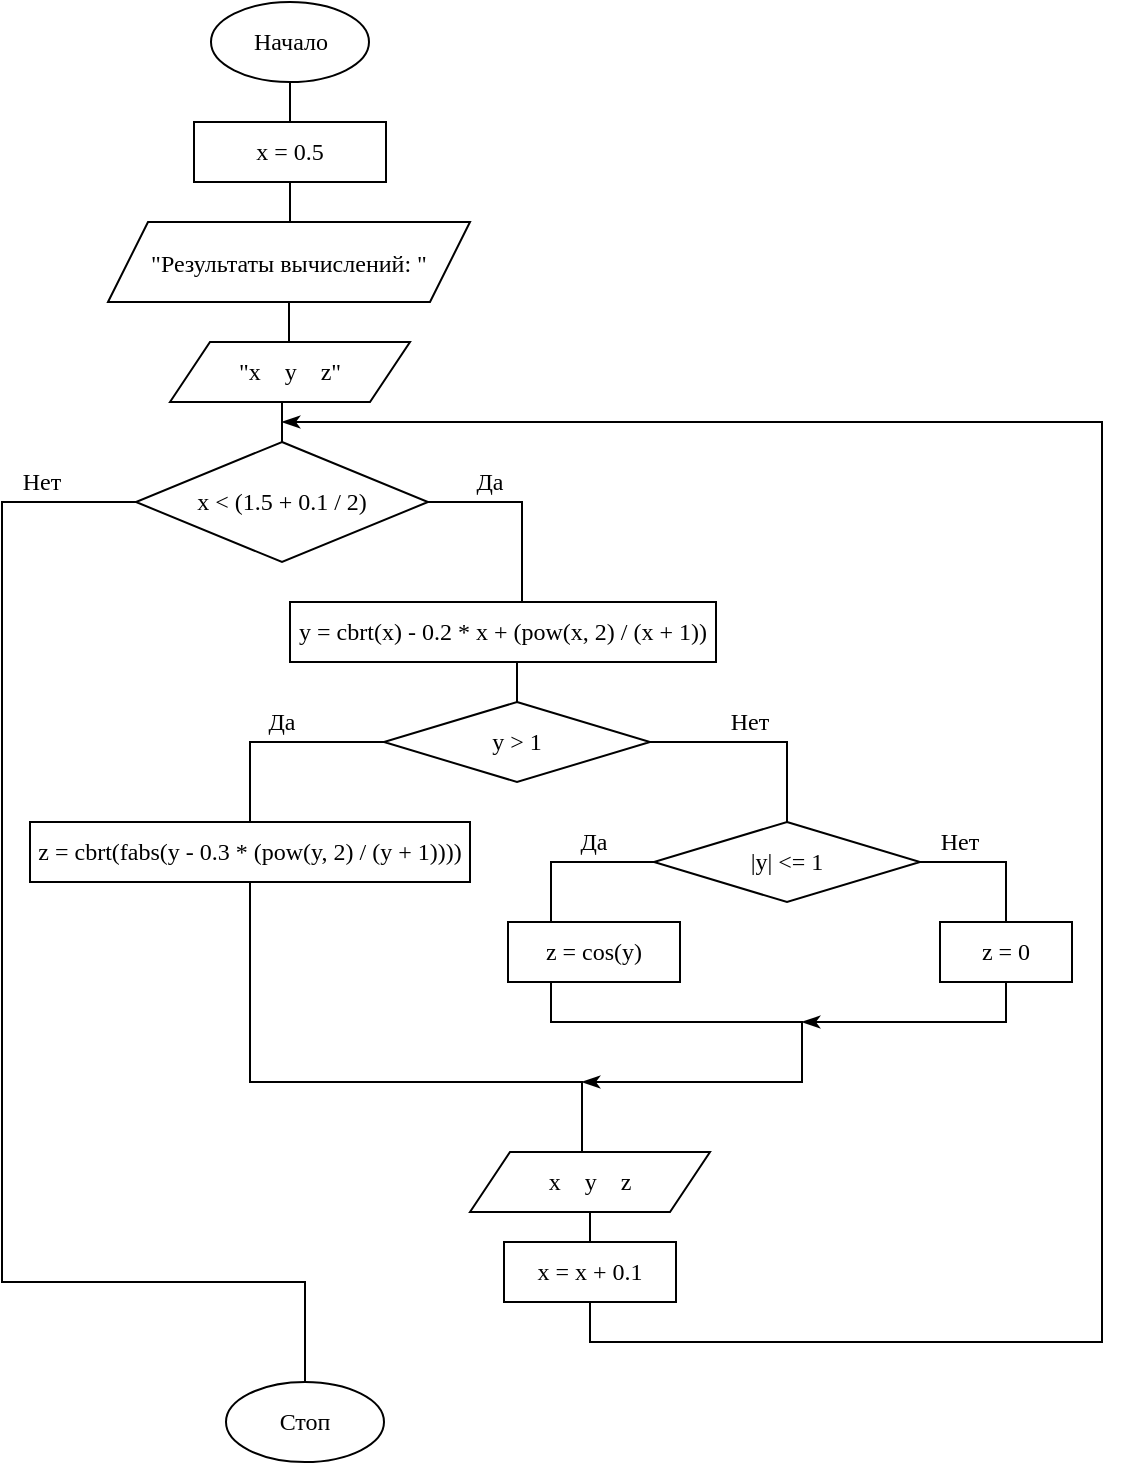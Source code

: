 <mxfile version="20.7.4" type="github">
  <diagram id="C5RBs43oDa-KdzZeNtuy" name="Page-1">
    <mxGraphModel dx="1050" dy="541" grid="1" gridSize="10" guides="1" tooltips="1" connect="1" arrows="1" fold="1" page="1" pageScale="1" pageWidth="827" pageHeight="1169" math="0" shadow="0">
      <root>
        <mxCell id="WIyWlLk6GJQsqaUBKTNV-0" />
        <mxCell id="WIyWlLk6GJQsqaUBKTNV-1" parent="WIyWlLk6GJQsqaUBKTNV-0" />
        <mxCell id="H_IonGy6lu5l5pVGf9lK-6" value="" style="edgeStyle=orthogonalEdgeStyle;rounded=0;orthogonalLoop=1;jettySize=auto;html=1;fontFamily=Times New Roman;fontSize=12;endArrow=none;endFill=0;" edge="1" parent="WIyWlLk6GJQsqaUBKTNV-1" source="H_IonGy6lu5l5pVGf9lK-0" target="H_IonGy6lu5l5pVGf9lK-5">
          <mxGeometry relative="1" as="geometry" />
        </mxCell>
        <mxCell id="H_IonGy6lu5l5pVGf9lK-0" value="&lt;font style=&quot;font-size: 12px;&quot; face=&quot;Times New Roman&quot;&gt;Начало&lt;/font&gt;" style="ellipse;whiteSpace=wrap;html=1;" vertex="1" parent="WIyWlLk6GJQsqaUBKTNV-1">
          <mxGeometry x="144.5" y="10" width="79" height="40" as="geometry" />
        </mxCell>
        <mxCell id="H_IonGy6lu5l5pVGf9lK-13" value="" style="edgeStyle=orthogonalEdgeStyle;rounded=0;orthogonalLoop=1;jettySize=auto;html=1;fontFamily=Times New Roman;fontSize=12;endArrow=none;endFill=0;" edge="1" parent="WIyWlLk6GJQsqaUBKTNV-1" source="H_IonGy6lu5l5pVGf9lK-1" target="H_IonGy6lu5l5pVGf9lK-12">
          <mxGeometry relative="1" as="geometry" />
        </mxCell>
        <mxCell id="H_IonGy6lu5l5pVGf9lK-1" value="&lt;font style=&quot;font-size: 12px;&quot;&gt;&quot;Результаты вычислений: &quot;&lt;/font&gt;" style="shape=parallelogram;perimeter=parallelogramPerimeter;whiteSpace=wrap;html=1;fixedSize=1;fontFamily=Times New Roman;fontSize=13;" vertex="1" parent="WIyWlLk6GJQsqaUBKTNV-1">
          <mxGeometry x="93" y="120" width="181" height="40" as="geometry" />
        </mxCell>
        <mxCell id="H_IonGy6lu5l5pVGf9lK-11" value="" style="edgeStyle=orthogonalEdgeStyle;rounded=0;orthogonalLoop=1;jettySize=auto;html=1;fontFamily=Times New Roman;fontSize=12;endArrow=none;endFill=0;" edge="1" parent="WIyWlLk6GJQsqaUBKTNV-1" source="H_IonGy6lu5l5pVGf9lK-5" target="H_IonGy6lu5l5pVGf9lK-1">
          <mxGeometry relative="1" as="geometry">
            <Array as="points">
              <mxPoint x="183" y="120" />
              <mxPoint x="183" y="120" />
            </Array>
          </mxGeometry>
        </mxCell>
        <mxCell id="H_IonGy6lu5l5pVGf9lK-5" value="x = 0.5" style="rounded=0;whiteSpace=wrap;html=1;fontFamily=Times New Roman;fontSize=12;" vertex="1" parent="WIyWlLk6GJQsqaUBKTNV-1">
          <mxGeometry x="136" y="70" width="96" height="30" as="geometry" />
        </mxCell>
        <mxCell id="H_IonGy6lu5l5pVGf9lK-12" value="&quot;x&amp;nbsp; &amp;nbsp; y&amp;nbsp; &amp;nbsp; z&quot;" style="shape=parallelogram;perimeter=parallelogramPerimeter;whiteSpace=wrap;html=1;fixedSize=1;fontFamily=Times New Roman;fontSize=12;" vertex="1" parent="WIyWlLk6GJQsqaUBKTNV-1">
          <mxGeometry x="124" y="180" width="120" height="30" as="geometry" />
        </mxCell>
        <mxCell id="H_IonGy6lu5l5pVGf9lK-24" style="edgeStyle=orthogonalEdgeStyle;rounded=0;orthogonalLoop=1;jettySize=auto;html=1;exitX=1;exitY=0.5;exitDx=0;exitDy=0;fontFamily=Times New Roman;fontSize=12;endArrow=none;endFill=0;entryX=0.5;entryY=0;entryDx=0;entryDy=0;" edge="1" parent="WIyWlLk6GJQsqaUBKTNV-1" source="H_IonGy6lu5l5pVGf9lK-16" target="H_IonGy6lu5l5pVGf9lK-29">
          <mxGeometry relative="1" as="geometry">
            <mxPoint x="320" y="290" as="targetPoint" />
            <Array as="points">
              <mxPoint x="300" y="260" />
              <mxPoint x="300" y="310" />
            </Array>
          </mxGeometry>
        </mxCell>
        <mxCell id="H_IonGy6lu5l5pVGf9lK-26" style="edgeStyle=orthogonalEdgeStyle;rounded=0;orthogonalLoop=1;jettySize=auto;html=1;exitX=0;exitY=0.5;exitDx=0;exitDy=0;fontFamily=Times New Roman;fontSize=12;endArrow=none;endFill=0;entryX=0.5;entryY=0;entryDx=0;entryDy=0;" edge="1" parent="WIyWlLk6GJQsqaUBKTNV-1" source="H_IonGy6lu5l5pVGf9lK-16" target="H_IonGy6lu5l5pVGf9lK-71">
          <mxGeometry relative="1" as="geometry">
            <mxPoint x="40" y="690" as="targetPoint" />
            <Array as="points">
              <mxPoint x="40" y="260" />
              <mxPoint x="40" y="650" />
              <mxPoint x="191" y="650" />
            </Array>
          </mxGeometry>
        </mxCell>
        <mxCell id="H_IonGy6lu5l5pVGf9lK-70" value="" style="edgeStyle=orthogonalEdgeStyle;rounded=0;orthogonalLoop=1;jettySize=auto;html=1;fontFamily=Times New Roman;fontSize=12;endArrow=none;endFill=0;" edge="1" parent="WIyWlLk6GJQsqaUBKTNV-1" source="H_IonGy6lu5l5pVGf9lK-16" target="H_IonGy6lu5l5pVGf9lK-12">
          <mxGeometry relative="1" as="geometry">
            <Array as="points">
              <mxPoint x="180" y="220" />
              <mxPoint x="180" y="220" />
            </Array>
          </mxGeometry>
        </mxCell>
        <mxCell id="H_IonGy6lu5l5pVGf9lK-16" value="x &amp;lt; (1.5 + 0.1 / 2)" style="rhombus;whiteSpace=wrap;html=1;fontFamily=Times New Roman;fontSize=12;" vertex="1" parent="WIyWlLk6GJQsqaUBKTNV-1">
          <mxGeometry x="107" y="230" width="146" height="60" as="geometry" />
        </mxCell>
        <mxCell id="H_IonGy6lu5l5pVGf9lK-27" value="Да" style="rounded=0;whiteSpace=wrap;html=1;fontFamily=Times New Roman;fontSize=12;fillColor=none;strokeColor=none;" vertex="1" parent="WIyWlLk6GJQsqaUBKTNV-1">
          <mxGeometry x="264" y="240" width="40" height="20" as="geometry" />
        </mxCell>
        <mxCell id="H_IonGy6lu5l5pVGf9lK-28" value="Нет" style="rounded=0;whiteSpace=wrap;html=1;fontFamily=Times New Roman;fontSize=12;strokeColor=none;fillColor=none;" vertex="1" parent="WIyWlLk6GJQsqaUBKTNV-1">
          <mxGeometry x="40" y="240" width="40" height="20" as="geometry" />
        </mxCell>
        <mxCell id="H_IonGy6lu5l5pVGf9lK-33" style="edgeStyle=orthogonalEdgeStyle;rounded=0;orthogonalLoop=1;jettySize=auto;html=1;exitX=0.5;exitY=1;exitDx=0;exitDy=0;entryX=0.5;entryY=0;entryDx=0;entryDy=0;fontFamily=Times New Roman;fontSize=12;endArrow=none;endFill=0;" edge="1" parent="WIyWlLk6GJQsqaUBKTNV-1" source="H_IonGy6lu5l5pVGf9lK-29" target="H_IonGy6lu5l5pVGf9lK-32">
          <mxGeometry relative="1" as="geometry" />
        </mxCell>
        <mxCell id="H_IonGy6lu5l5pVGf9lK-29" value="y = cbrt(x) - 0.2 * x + (pow(x, 2) / (x + 1))" style="rounded=0;whiteSpace=wrap;html=1;fontFamily=Times New Roman;fontSize=12;" vertex="1" parent="WIyWlLk6GJQsqaUBKTNV-1">
          <mxGeometry x="184" y="310" width="213" height="30" as="geometry" />
        </mxCell>
        <mxCell id="H_IonGy6lu5l5pVGf9lK-35" style="edgeStyle=orthogonalEdgeStyle;rounded=0;orthogonalLoop=1;jettySize=auto;html=1;exitX=1;exitY=0.5;exitDx=0;exitDy=0;fontFamily=Times New Roman;fontSize=12;endArrow=none;endFill=0;entryX=0.5;entryY=0;entryDx=0;entryDy=0;" edge="1" parent="WIyWlLk6GJQsqaUBKTNV-1" source="H_IonGy6lu5l5pVGf9lK-32" target="H_IonGy6lu5l5pVGf9lK-44">
          <mxGeometry relative="1" as="geometry">
            <mxPoint x="484.483" y="440.005" as="targetPoint" />
          </mxGeometry>
        </mxCell>
        <mxCell id="H_IonGy6lu5l5pVGf9lK-37" style="edgeStyle=orthogonalEdgeStyle;rounded=0;orthogonalLoop=1;jettySize=auto;html=1;exitX=0;exitY=0.5;exitDx=0;exitDy=0;fontFamily=Times New Roman;fontSize=12;endArrow=none;endFill=0;entryX=0.5;entryY=0;entryDx=0;entryDy=0;" edge="1" parent="WIyWlLk6GJQsqaUBKTNV-1" source="H_IonGy6lu5l5pVGf9lK-32" target="H_IonGy6lu5l5pVGf9lK-43">
          <mxGeometry relative="1" as="geometry">
            <mxPoint x="184.483" y="420.005" as="targetPoint" />
            <Array as="points">
              <mxPoint x="164" y="380" />
            </Array>
          </mxGeometry>
        </mxCell>
        <mxCell id="H_IonGy6lu5l5pVGf9lK-32" value="y &amp;gt; 1" style="rhombus;whiteSpace=wrap;html=1;fontFamily=Times New Roman;fontSize=12;" vertex="1" parent="WIyWlLk6GJQsqaUBKTNV-1">
          <mxGeometry x="231" y="360" width="133" height="40" as="geometry" />
        </mxCell>
        <mxCell id="H_IonGy6lu5l5pVGf9lK-38" value="Да" style="rounded=0;whiteSpace=wrap;html=1;fontFamily=Times New Roman;fontSize=12;fillColor=none;strokeColor=none;" vertex="1" parent="WIyWlLk6GJQsqaUBKTNV-1">
          <mxGeometry x="160" y="360" width="40" height="20" as="geometry" />
        </mxCell>
        <mxCell id="H_IonGy6lu5l5pVGf9lK-42" value="Нет" style="rounded=0;whiteSpace=wrap;html=1;fontFamily=Times New Roman;fontSize=12;fillColor=none;strokeColor=none;" vertex="1" parent="WIyWlLk6GJQsqaUBKTNV-1">
          <mxGeometry x="394" y="360" width="40" height="20" as="geometry" />
        </mxCell>
        <mxCell id="H_IonGy6lu5l5pVGf9lK-63" style="edgeStyle=orthogonalEdgeStyle;rounded=0;orthogonalLoop=1;jettySize=auto;html=1;exitX=0.5;exitY=1;exitDx=0;exitDy=0;fontFamily=Times New Roman;fontSize=12;endArrow=none;endFill=0;entryX=0.5;entryY=0;entryDx=0;entryDy=0;" edge="1" parent="WIyWlLk6GJQsqaUBKTNV-1" source="H_IonGy6lu5l5pVGf9lK-43" target="H_IonGy6lu5l5pVGf9lK-65">
          <mxGeometry relative="1" as="geometry">
            <mxPoint x="330" y="647" as="targetPoint" />
            <Array as="points">
              <mxPoint x="164" y="550" />
              <mxPoint x="330" y="550" />
              <mxPoint x="330" y="585" />
            </Array>
          </mxGeometry>
        </mxCell>
        <mxCell id="H_IonGy6lu5l5pVGf9lK-43" value="z = cbrt(fabs(y - 0.3 * (pow(y, 2) / (y + 1))))" style="rounded=0;whiteSpace=wrap;html=1;fontFamily=Times New Roman;fontSize=12;" vertex="1" parent="WIyWlLk6GJQsqaUBKTNV-1">
          <mxGeometry x="54" y="420" width="220" height="30" as="geometry" />
        </mxCell>
        <mxCell id="H_IonGy6lu5l5pVGf9lK-48" style="edgeStyle=orthogonalEdgeStyle;rounded=0;orthogonalLoop=1;jettySize=auto;html=1;exitX=0;exitY=0.5;exitDx=0;exitDy=0;fontFamily=Times New Roman;fontSize=12;endArrow=none;endFill=0;entryX=0.25;entryY=0;entryDx=0;entryDy=0;" edge="1" parent="WIyWlLk6GJQsqaUBKTNV-1" source="H_IonGy6lu5l5pVGf9lK-44" target="H_IonGy6lu5l5pVGf9lK-53">
          <mxGeometry relative="1" as="geometry">
            <mxPoint x="312" y="520" as="targetPoint" />
          </mxGeometry>
        </mxCell>
        <mxCell id="H_IonGy6lu5l5pVGf9lK-50" style="edgeStyle=orthogonalEdgeStyle;rounded=0;orthogonalLoop=1;jettySize=auto;html=1;exitX=1;exitY=0.5;exitDx=0;exitDy=0;fontFamily=Times New Roman;fontSize=12;endArrow=none;endFill=0;entryX=0.5;entryY=0;entryDx=0;entryDy=0;" edge="1" parent="WIyWlLk6GJQsqaUBKTNV-1" source="H_IonGy6lu5l5pVGf9lK-44" target="H_IonGy6lu5l5pVGf9lK-54">
          <mxGeometry relative="1" as="geometry">
            <mxPoint x="572.029" y="511.888" as="targetPoint" />
            <Array as="points">
              <mxPoint x="542" y="440" />
            </Array>
          </mxGeometry>
        </mxCell>
        <mxCell id="H_IonGy6lu5l5pVGf9lK-44" value="|y| &amp;lt;= 1" style="rhombus;whiteSpace=wrap;html=1;fontFamily=Times New Roman;fontSize=12;" vertex="1" parent="WIyWlLk6GJQsqaUBKTNV-1">
          <mxGeometry x="366" y="420" width="133" height="40" as="geometry" />
        </mxCell>
        <mxCell id="H_IonGy6lu5l5pVGf9lK-51" value="Да" style="rounded=0;whiteSpace=wrap;html=1;fontFamily=Times New Roman;fontSize=12;fillColor=none;strokeColor=none;" vertex="1" parent="WIyWlLk6GJQsqaUBKTNV-1">
          <mxGeometry x="316" y="420" width="40" height="20" as="geometry" />
        </mxCell>
        <mxCell id="H_IonGy6lu5l5pVGf9lK-52" value="Нет" style="rounded=0;whiteSpace=wrap;html=1;fontFamily=Times New Roman;fontSize=12;fillColor=none;strokeColor=none;" vertex="1" parent="WIyWlLk6GJQsqaUBKTNV-1">
          <mxGeometry x="499" y="420" width="40" height="20" as="geometry" />
        </mxCell>
        <mxCell id="H_IonGy6lu5l5pVGf9lK-59" style="edgeStyle=orthogonalEdgeStyle;rounded=0;orthogonalLoop=1;jettySize=auto;html=1;exitX=0.25;exitY=1;exitDx=0;exitDy=0;fontFamily=Times New Roman;fontSize=12;endArrow=classicThin;endFill=1;" edge="1" parent="WIyWlLk6GJQsqaUBKTNV-1" source="H_IonGy6lu5l5pVGf9lK-53">
          <mxGeometry relative="1" as="geometry">
            <mxPoint x="330" y="550" as="targetPoint" />
            <Array as="points">
              <mxPoint x="315" y="520" />
              <mxPoint x="440" y="520" />
            </Array>
          </mxGeometry>
        </mxCell>
        <mxCell id="H_IonGy6lu5l5pVGf9lK-53" value="z = cos(y)" style="rounded=0;whiteSpace=wrap;html=1;fontFamily=Times New Roman;fontSize=12;" vertex="1" parent="WIyWlLk6GJQsqaUBKTNV-1">
          <mxGeometry x="293" y="470" width="86" height="30" as="geometry" />
        </mxCell>
        <mxCell id="H_IonGy6lu5l5pVGf9lK-61" style="edgeStyle=orthogonalEdgeStyle;rounded=0;orthogonalLoop=1;jettySize=auto;html=1;exitX=0.5;exitY=1;exitDx=0;exitDy=0;fontFamily=Times New Roman;fontSize=12;endArrow=classicThin;endFill=1;" edge="1" parent="WIyWlLk6GJQsqaUBKTNV-1" source="H_IonGy6lu5l5pVGf9lK-54">
          <mxGeometry relative="1" as="geometry">
            <mxPoint x="440" y="520" as="targetPoint" />
            <Array as="points">
              <mxPoint x="542" y="520" />
            </Array>
          </mxGeometry>
        </mxCell>
        <mxCell id="H_IonGy6lu5l5pVGf9lK-54" value="z = 0" style="rounded=0;whiteSpace=wrap;html=1;fontFamily=Times New Roman;fontSize=12;" vertex="1" parent="WIyWlLk6GJQsqaUBKTNV-1">
          <mxGeometry x="509" y="470" width="66" height="30" as="geometry" />
        </mxCell>
        <mxCell id="H_IonGy6lu5l5pVGf9lK-67" style="edgeStyle=orthogonalEdgeStyle;rounded=0;orthogonalLoop=1;jettySize=auto;html=1;exitX=0.5;exitY=1;exitDx=0;exitDy=0;entryX=0.5;entryY=0;entryDx=0;entryDy=0;fontFamily=Times New Roman;fontSize=12;endArrow=none;endFill=0;" edge="1" parent="WIyWlLk6GJQsqaUBKTNV-1" source="H_IonGy6lu5l5pVGf9lK-65" target="H_IonGy6lu5l5pVGf9lK-66">
          <mxGeometry relative="1" as="geometry" />
        </mxCell>
        <mxCell id="H_IonGy6lu5l5pVGf9lK-65" value="x&amp;nbsp; &amp;nbsp; y&amp;nbsp; &amp;nbsp; z" style="shape=parallelogram;perimeter=parallelogramPerimeter;whiteSpace=wrap;html=1;fixedSize=1;fontFamily=Times New Roman;fontSize=12;" vertex="1" parent="WIyWlLk6GJQsqaUBKTNV-1">
          <mxGeometry x="274" y="585" width="120" height="30" as="geometry" />
        </mxCell>
        <mxCell id="H_IonGy6lu5l5pVGf9lK-69" style="edgeStyle=orthogonalEdgeStyle;rounded=0;orthogonalLoop=1;jettySize=auto;html=1;exitX=0.5;exitY=1;exitDx=0;exitDy=0;fontFamily=Times New Roman;fontSize=12;endArrow=classicThin;endFill=1;" edge="1" parent="WIyWlLk6GJQsqaUBKTNV-1" source="H_IonGy6lu5l5pVGf9lK-66">
          <mxGeometry relative="1" as="geometry">
            <mxPoint x="180" y="220" as="targetPoint" />
            <Array as="points">
              <mxPoint x="334" y="680" />
              <mxPoint x="590" y="680" />
              <mxPoint x="590" y="220" />
            </Array>
          </mxGeometry>
        </mxCell>
        <mxCell id="H_IonGy6lu5l5pVGf9lK-66" value="x = x + 0.1" style="rounded=0;whiteSpace=wrap;html=1;fontFamily=Times New Roman;fontSize=12;" vertex="1" parent="WIyWlLk6GJQsqaUBKTNV-1">
          <mxGeometry x="291" y="630" width="86" height="30" as="geometry" />
        </mxCell>
        <mxCell id="H_IonGy6lu5l5pVGf9lK-71" value="&lt;font face=&quot;Times New Roman&quot;&gt;Стоп&lt;/font&gt;" style="ellipse;whiteSpace=wrap;html=1;" vertex="1" parent="WIyWlLk6GJQsqaUBKTNV-1">
          <mxGeometry x="152" y="700" width="79" height="40" as="geometry" />
        </mxCell>
      </root>
    </mxGraphModel>
  </diagram>
</mxfile>
